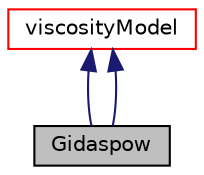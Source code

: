 digraph "Gidaspow"
{
  bgcolor="transparent";
  edge [fontname="Helvetica",fontsize="10",labelfontname="Helvetica",labelfontsize="10"];
  node [fontname="Helvetica",fontsize="10",shape=record];
  Node1 [label="Gidaspow",height=0.2,width=0.4,color="black", fillcolor="grey75", style="filled", fontcolor="black"];
  Node2 -> Node1 [dir="back",color="midnightblue",fontsize="10",style="solid",fontname="Helvetica"];
  Node2 [label="viscosityModel",height=0.2,width=0.4,color="red",URL="$a02901.html"];
  Node2 -> Node1 [dir="back",color="midnightblue",fontsize="10",style="solid",fontname="Helvetica"];
}
